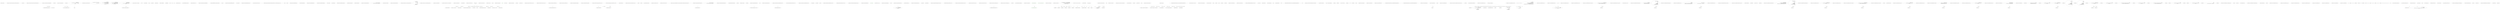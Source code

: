 digraph  {
n36 [label="HangFire.SqlServer.SqlServerFetcher", span=""];
n0 [cluster="HangFire.SqlServer.SqlServerFetcher.SqlServerFetcher(SqlConnection, System.Collections.Generic.IEnumerable<string>)", label="Entry HangFire.SqlServer.SqlServerFetcher.SqlServerFetcher(SqlConnection, System.Collections.Generic.IEnumerable<string>)", span="21-21"];
n1 [cluster="HangFire.SqlServer.SqlServerFetcher.SqlServerFetcher(SqlConnection, System.Collections.Generic.IEnumerable<string>)", label="_connection = connection", span="23-23"];
n3 [cluster="HangFire.SqlServer.SqlServerFetcher.SqlServerFetcher(SqlConnection, System.Collections.Generic.IEnumerable<string>)", label="Exit HangFire.SqlServer.SqlServerFetcher.SqlServerFetcher(SqlConnection, System.Collections.Generic.IEnumerable<string>)", span="21-21"];
n4 [cluster="HangFire.SqlServer.SqlServerFetcher.DequeueJob(System.Threading.CancellationToken)", label="Entry HangFire.SqlServer.SqlServerFetcher.DequeueJob(System.Threading.CancellationToken)", span="27-27"];
n18 [cluster="HangFire.SqlServer.SqlServerFetcher.DequeueJob(System.Threading.CancellationToken)", label="cancellationToken.WaitHandle.WaitOne(TimeSpan.FromSeconds(5))", span="75-75"];
n6 [cluster="HangFire.SqlServer.SqlServerFetcher.DequeueJob(System.Threading.CancellationToken)", label="string queueName = null", span="30-30"];
n17 [cluster="HangFire.SqlServer.SqlServerFetcher.DequeueJob(System.Threading.CancellationToken)", label="job == null && currentQueryIndex == fetchQueries.Length - 1", span="73-73"];
n21 [cluster="HangFire.SqlServer.SqlServerFetcher.DequeueJob(System.Threading.CancellationToken)", label="job == null", span="82-82"];
n22 [cluster="HangFire.SqlServer.SqlServerFetcher.DequeueJob(System.Threading.CancellationToken)", label="var invocationData = JobHelper.FromJson<InvocationData>(job.InvocationData)", span="84-84"];
n23 [cluster="HangFire.SqlServer.SqlServerFetcher.DequeueJob(System.Threading.CancellationToken)", label="return new JobPayload(job.Id.ToString(), queueName, invocationData)\r\n            {\r\n                Arguments = job.Arguments\r\n            };", span="86-89"];
n7 [cluster="HangFire.SqlServer.SqlServerFetcher.DequeueJob(System.Threading.CancellationToken)", label="string fetchJobSql = @''\r\nset transaction isolation level read committed\r\nupdate top (1) HangFire.JobQueue set FetchedAt = GETUTCDATE()\r\noutput INSERTED.JobId, INSERTED.Queue\r\nwhere FetchedAt is null\r\nand Queue in @queues''", span="32-37"];
n8 [cluster="HangFire.SqlServer.SqlServerFetcher.DequeueJob(System.Threading.CancellationToken)", label="string fetchTimedOutJobSql = @''\r\nupdate top (1) HangFire.JobQueue set FetchedAt = GETUTCDATE()\r\noutput INSERTED.JobId, INSERTED.Queue\r\nwhere FetchedAt < DATEADD(second, @timeout, GETUTCDATE())\r\nand Queue in @queues''", span="39-43"];
n9 [cluster="HangFire.SqlServer.SqlServerFetcher.DequeueJob(System.Threading.CancellationToken)", label="var fetchQueries = new[] { fetchJobSql, fetchTimedOutJobSql }", span="45-45"];
n10 [cluster="HangFire.SqlServer.SqlServerFetcher.DequeueJob(System.Threading.CancellationToken)", label="var currentQueryIndex = 0", span="46-46"];
n11 [cluster="HangFire.SqlServer.SqlServerFetcher.DequeueJob(System.Threading.CancellationToken)", label="var idAndQueue = _connection.Query(\r\n                    fetchQueries[currentQueryIndex],\r\n                    new { queues = _queues, timeout = JobTimeOut.Negate().TotalSeconds })\r\n                    .SingleOrDefault()", span="50-53"];
n20 [cluster="HangFire.SqlServer.SqlServerFetcher.DequeueJob(System.Threading.CancellationToken)", label="currentQueryIndex = (currentQueryIndex + 1) % fetchQueries.Length", span="81-81"];
n12 [cluster="HangFire.SqlServer.SqlServerFetcher.DequeueJob(System.Threading.CancellationToken)", label="idAndQueue != null", span="55-55"];
n25 [cluster="System.TimeSpan.Negate()", label="Entry System.TimeSpan.Negate()", span="0-0"];
n26 [cluster="Unk.Query", label="Entry Unk.Query", span=""];
n27 [cluster="Unk.SingleOrDefault", label="Entry Unk.SingleOrDefault", span=""];
n14 [cluster="HangFire.SqlServer.SqlServerFetcher.DequeueJob(System.Threading.CancellationToken)", label="parameters.Add(''@id'', idAndQueue.JobId, dbType: DbType.Int32)", span="63-63"];
n16 [cluster="HangFire.SqlServer.SqlServerFetcher.DequeueJob(System.Threading.CancellationToken)", label="queueName = idAndQueue.Queue", span="70-70"];
n13 [cluster="HangFire.SqlServer.SqlServerFetcher.DequeueJob(System.Threading.CancellationToken)", label="var parameters = new DynamicParameters()", span="62-62"];
n28 [cluster="DynamicParameters.cstr", label="Entry DynamicParameters.cstr", span=""];
n15 [cluster="HangFire.SqlServer.SqlServerFetcher.DequeueJob(System.Threading.CancellationToken)", label="job = _connection.Query<Job>(\r\n                        @''select Id, InvocationData, Arguments from HangFire.Job where Id = @id'',\r\n                        parameters)\r\n                        .SingleOrDefault()", span="65-68"];
n29 [cluster="Unk.Add", label="Entry Unk.Add", span=""];
n30 [cluster="Unk.>", label="Entry Unk.>", span=""];
n19 [cluster="HangFire.SqlServer.SqlServerFetcher.DequeueJob(System.Threading.CancellationToken)", label="return null;", span="77-77"];
n31 [cluster="System.TimeSpan.FromSeconds(double)", label="Entry System.TimeSpan.FromSeconds(double)", span="0-0"];
n32 [cluster="System.Threading.WaitHandle.WaitOne(System.TimeSpan)", label="Entry System.Threading.WaitHandle.WaitOne(System.TimeSpan)", span="0-0"];
n33 [cluster="HangFire.Common.JobHelper.FromJson<T>(string)", label="Entry HangFire.Common.JobHelper.FromJson<T>(string)", span="28-28"];
n24 [cluster="HangFire.SqlServer.SqlServerFetcher.DequeueJob(System.Threading.CancellationToken)", label="Exit HangFire.SqlServer.SqlServerFetcher.DequeueJob(System.Threading.CancellationToken)", span="27-27"];
n34 [cluster="HangFire.Server.JobPayload.JobPayload(string, string, HangFire.Storage.InvocationData)", label="Entry HangFire.Server.JobPayload.JobPayload(string, string, HangFire.Storage.InvocationData)", span="23-23"];
n35 [cluster="int.ToString()", label="Entry int.ToString()", span="0-0"];
m0_6 [cluster="HangFire.Core.Tests.States.SucceededStateFacts.GetStateData_ReturnsCorrectData()", file="FetcherFacts.cs", label="Entry HangFire.Core.Tests.States.SucceededStateFacts.GetStateData_ReturnsCorrectData()", span="16-16"];
m0_7 [cluster="HangFire.Core.Tests.States.SucceededStateFacts.GetStateData_ReturnsCorrectData()", file="FetcherFacts.cs", label="var state = new SucceededState()", span="18-18"];
m0_9 [cluster="HangFire.Core.Tests.States.SucceededStateFacts.GetStateData_ReturnsCorrectData()", file="FetcherFacts.cs", label="Exit HangFire.Core.Tests.States.SucceededStateFacts.GetStateData_ReturnsCorrectData()", span="16-16"];
m0_10 [cluster="System.Collections.Generic.Dictionary<TKey, TValue>.Dictionary()", file="FetcherFacts.cs", label="Entry System.Collections.Generic.Dictionary<TKey, TValue>.Dictionary()", span="0-0"];
m0_12 [cluster="HangFire.Core.Tests.DictionaryAssert.ContainsFollowingItems(System.Collections.Generic.IDictionary<string, string>, System.Collections.Generic.IDictionary<string, string>)", file="FetcherFacts.cs", label="Entry HangFire.Core.Tests.DictionaryAssert.ContainsFollowingItems(System.Collections.Generic.IDictionary<string, string>, System.Collections.Generic.IDictionary<string, string>)", span="9-9"];
m0_17 [cluster="Unk.True", file="FetcherFacts.cs", label="Entry Unk.True", span=""];
m0_5 [cluster="Unk.Equal", file="FetcherFacts.cs", label="Entry Unk.Equal", span=""];
m0_0 [cluster="HangFire.Core.Tests.States.SucceededStateFacts.StateName_IsCorrect()", file="FetcherFacts.cs", label="Entry HangFire.Core.Tests.States.SucceededStateFacts.StateName_IsCorrect()", span="9-9"];
m0_2 [cluster="HangFire.Core.Tests.States.SucceededStateFacts.StateName_IsCorrect()", file="FetcherFacts.cs", label="Assert.Equal(SucceededState.StateName, state.Name)", span="12-12"];
m0_3 [cluster="HangFire.Core.Tests.States.SucceededStateFacts.StateName_IsCorrect()", file="FetcherFacts.cs", label="Exit HangFire.Core.Tests.States.SucceededStateFacts.StateName_IsCorrect()", span="9-9"];
m0_13 [cluster="HangFire.Core.Tests.States.SucceededStateFacts.ShouldExpireJobOnApply()", file="FetcherFacts.cs", label="Entry HangFire.Core.Tests.States.SucceededStateFacts.ShouldExpireJobOnApply()", span="29-29"];
m0_14 [cluster="HangFire.Core.Tests.States.SucceededStateFacts.ShouldExpireJobOnApply()", file="FetcherFacts.cs", label="var state = new SucceededState()", span="31-31"];
m0_15 [cluster="HangFire.Core.Tests.States.SucceededStateFacts.ShouldExpireJobOnApply()", file="FetcherFacts.cs", label="Assert.True(state.ExpireJobOnApply)", span="32-32"];
m0_16 [cluster="HangFire.Core.Tests.States.SucceededStateFacts.ShouldExpireJobOnApply()", file="FetcherFacts.cs", label="Exit HangFire.Core.Tests.States.SucceededStateFacts.ShouldExpireJobOnApply()", span="29-29"];
m0_4 [cluster="HangFire.States.SucceededState.SucceededState()", file="FetcherFacts.cs", label="Entry HangFire.States.SucceededState.SucceededState()", span="28-28"];
m0_11 [cluster="HangFire.States.SucceededState.Serialize()", file="FetcherFacts.cs", label="Entry HangFire.States.SucceededState.Serialize()", span="45-45"];
m2_47 [cluster="HangFire.Tests.ServerSteps.ThenTheDequeuedJobsListContainsTheJob()", file="SqlServerConnection.cs", label="Entry HangFire.Tests.ServerSteps.ThenTheDequeuedJobsListContainsTheJob()", span="103-103"];
m2_48 [cluster="HangFire.Tests.ServerSteps.ThenTheDequeuedJobsListContainsTheJob()", file="SqlServerConnection.cs", label="var jobIds = Redis.Client.GetAllItemsFromList(\r\n                String.Format(''hangfire:queue:{0}:dequeued'', QueueSteps.DefaultQueue))", span="105-106"];
m2_49 [cluster="HangFire.Tests.ServerSteps.ThenTheDequeuedJobsListContainsTheJob()", file="SqlServerConnection.cs", label="CollectionAssert.Contains(jobIds, JobSteps.DefaultJobId)", span="108-108"];
m2_50 [cluster="HangFire.Tests.ServerSteps.ThenTheDequeuedJobsListContainsTheJob()", file="SqlServerConnection.cs", label="Exit HangFire.Tests.ServerSteps.ThenTheDequeuedJobsListContainsTheJob()", span="103-103"];
m2_35 [cluster="HangFire.Tests.ServerSteps.CreateServer(string, int, System.Collections.Generic.IEnumerable<string>)", file="SqlServerConnection.cs", label="Entry HangFire.Tests.ServerSteps.CreateServer(string, int, System.Collections.Generic.IEnumerable<string>)", span="82-82"];
m2_39 [cluster="HangFire.Tests.ServerSteps.CreateServer(string, int, System.Collections.Generic.IEnumerable<string>)", file="SqlServerConnection.cs", label="_server = new JobServer(\r\n                RedisFactory.BasicManager,\r\n                name,\r\n                workers,\r\n                queues,\r\n                null,\r\n                TimeSpan.FromSeconds(1),\r\n                TimeSpan.FromSeconds(1))", span="84-91"];
m2_40 [cluster="HangFire.Tests.ServerSteps.CreateServer(string, int, System.Collections.Generic.IEnumerable<string>)", file="SqlServerConnection.cs", label="Exit HangFire.Tests.ServerSteps.CreateServer(string, int, System.Collections.Generic.IEnumerable<string>)", span="82-82"];
m2_20 [cluster="HangFire.Tests.ServerSteps.GivenTheJobWasDequeued()", file="SqlServerConnection.cs", label="Entry HangFire.Tests.ServerSteps.GivenTheJobWasDequeued()", span="50-50"];
m2_21 [cluster="HangFire.Tests.ServerSteps.GivenTheJobWasDequeued()", file="SqlServerConnection.cs", label="Given(String.Format(''the job was dequeued from the '{0}' queue'', QueueSteps.DefaultQueue))", span="52-52"];
m2_22 [cluster="HangFire.Tests.ServerSteps.GivenTheJobWasDequeued()", file="SqlServerConnection.cs", label="Exit HangFire.Tests.ServerSteps.GivenTheJobWasDequeued()", span="50-50"];
m2_77 [cluster="Unk.GetAllEntriesFromHash", file="SqlServerConnection.cs", label="Entry Unk.GetAllEntriesFromHash", span=""];
m2_29 [cluster="HangFire.Tests.ServerSteps.WhenTheServerStarts(string)", file="SqlServerConnection.cs", label="Entry HangFire.Tests.ServerSteps.WhenTheServerStarts(string)", span="65-65"];
m2_30 [cluster="HangFire.Tests.ServerSteps.WhenTheServerStarts(string)", file="SqlServerConnection.cs", label="WhenTheServerStartsWithWorkers(name, 1)", span="67-67"];
m2_31 [cluster="HangFire.Tests.ServerSteps.WhenTheServerStarts(string)", file="SqlServerConnection.cs", label="Exit HangFire.Tests.ServerSteps.WhenTheServerStarts(string)", span="65-65"];
m2_5 [cluster="HangFire.Server.JobServer.Dispose()", file="SqlServerConnection.cs", label="Entry HangFire.Server.JobServer.Dispose()", span="70-70"];
m2_67 [cluster="Unk.IsTrue", file="SqlServerConnection.cs", label="Entry Unk.IsTrue", span=""];
m2_6 [cluster="HangFire.Tests.ServerSteps.GivenADequeuedJob()", file="SqlServerConnection.cs", label="Entry HangFire.Tests.ServerSteps.GivenADequeuedJob()", span="29-29"];
m2_7 [cluster="HangFire.Tests.ServerSteps.GivenADequeuedJob()", color=green, community=0, file="SqlServerConnection.cs", label="Given(''a job'')", prediction=0, span="31-31"];
m2_8 [cluster="HangFire.Tests.ServerSteps.GivenADequeuedJob()", file="SqlServerConnection.cs", label="Given(''the job was dequeued'')", span="32-32"];
m2_9 [cluster="HangFire.Tests.ServerSteps.GivenADequeuedJob()", file="SqlServerConnection.cs", label="Exit HangFire.Tests.ServerSteps.GivenADequeuedJob()", span="29-29"];
m2_27 [cluster="Unk.AddItemToSet", file="SqlServerConnection.cs", label="Entry Unk.AddItemToSet", span=""];
m2_15 [cluster="string.Format(string, object)", file="SqlServerConnection.cs", label="Entry string.Format(string, object)", span="0-0"];
m2_36 [cluster="HangFire.Tests.ServerSteps.WhenTheServerStartsWithTheQueues(string, string, string)", file="SqlServerConnection.cs", label="Entry HangFire.Tests.ServerSteps.WhenTheServerStartsWithTheQueues(string, string, string)", span="77-77"];
m2_37 [cluster="HangFire.Tests.ServerSteps.WhenTheServerStartsWithTheQueues(string, string, string)", file="SqlServerConnection.cs", label="CreateServer(name, 1, new [] { queue1, queue2 })", span="79-79"];
m2_38 [cluster="HangFire.Tests.ServerSteps.WhenTheServerStartsWithTheQueues(string, string, string)", file="SqlServerConnection.cs", label="Exit HangFire.Tests.ServerSteps.WhenTheServerStartsWithTheQueues(string, string, string)", span="77-77"];
m2_61 [cluster="HangFire.Tests.ServerSteps.ThenTheServersSetShouldContainTheServer(string)", file="SqlServerConnection.cs", label="Entry HangFire.Tests.ServerSteps.ThenTheServersSetShouldContainTheServer(string)", span="129-129"];
m2_62 [cluster="HangFire.Tests.ServerSteps.ThenTheServersSetShouldContainTheServer(string)", file="SqlServerConnection.cs", label="Thread.Sleep(_serverStartupTimeout)", span="131-131"];
m2_63 [cluster="HangFire.Tests.ServerSteps.ThenTheServersSetShouldContainTheServer(string)", file="SqlServerConnection.cs", label="Assert.IsTrue(Redis.Client.SetContainsItem(''hangfire:servers'', name))", span="132-132"];
m2_64 [cluster="HangFire.Tests.ServerSteps.ThenTheServersSetShouldContainTheServer(string)", file="SqlServerConnection.cs", label="Exit HangFire.Tests.ServerSteps.ThenTheServersSetShouldContainTheServer(string)", span="129-129"];
m2_53 [cluster="HangFire.Tests.ServerSteps.ThenTheDequeuedJobsListDoesNotContainTheJob()", file="SqlServerConnection.cs", label="Entry HangFire.Tests.ServerSteps.ThenTheDequeuedJobsListDoesNotContainTheJob()", span="114-114"];
m2_54 [cluster="HangFire.Tests.ServerSteps.ThenTheDequeuedJobsListDoesNotContainTheJob()", file="SqlServerConnection.cs", label="ThenTheJobShouldBeRemovedFromTheDequeuedList(JobSteps.DefaultJobId)", span="116-116"];
m2_55 [cluster="HangFire.Tests.ServerSteps.ThenTheDequeuedJobsListDoesNotContainTheJob()", file="SqlServerConnection.cs", label="Exit HangFire.Tests.ServerSteps.ThenTheDequeuedJobsListDoesNotContainTheJob()", span="114-114"];
m2_79 [cluster="HangFire.Tests.ServerSteps.ThenTheServerSQueuesListShouldContainQueues(string, string, string)", file="SqlServerConnection.cs", label="Entry HangFire.Tests.ServerSteps.ThenTheServerSQueuesListShouldContainQueues(string, string, string)", span="150-150"];
m2_80 [cluster="HangFire.Tests.ServerSteps.ThenTheServerSQueuesListShouldContainQueues(string, string, string)", file="SqlServerConnection.cs", label="var registeredQueues = Redis.Client.GetAllItemsFromList(String.Format(''hangfire:server:{0}:queues'', name))", span="152-152"];
m2_81 [cluster="HangFire.Tests.ServerSteps.ThenTheServerSQueuesListShouldContainQueues(string, string, string)", file="SqlServerConnection.cs", label="Assert.AreEqual(2, registeredQueues.Count)", span="154-154"];
m2_82 [cluster="HangFire.Tests.ServerSteps.ThenTheServerSQueuesListShouldContainQueues(string, string, string)", file="SqlServerConnection.cs", label="Assert.AreEqual(queue1, registeredQueues[0])", span="155-155"];
m2_83 [cluster="HangFire.Tests.ServerSteps.ThenTheServerSQueuesListShouldContainQueues(string, string, string)", file="SqlServerConnection.cs", label="Assert.AreEqual(queue2, registeredQueues[1])", span="156-156"];
m2_84 [cluster="HangFire.Tests.ServerSteps.ThenTheServerSQueuesListShouldContainQueues(string, string, string)", file="SqlServerConnection.cs", label="Exit HangFire.Tests.ServerSteps.ThenTheServerSQueuesListShouldContainQueues(string, string, string)", span="150-150"];
m2_72 [cluster="Unk.IsFalse", file="SqlServerConnection.cs", label="Entry Unk.IsFalse", span=""];
m2_85 [cluster="Unk.AreEqual", file="SqlServerConnection.cs", label="Entry Unk.AreEqual", span=""];
m2_65 [cluster="System.Threading.Thread.Sleep(System.TimeSpan)", file="SqlServerConnection.cs", label="Entry System.Threading.Thread.Sleep(System.TimeSpan)", span="0-0"];
m2_43 [cluster="HangFire.Tests.ServerSteps.WhenTheServerShutsDown(string)", file="SqlServerConnection.cs", label="Entry HangFire.Tests.ServerSteps.WhenTheServerShutsDown(string)", span="95-95"];
m2_44 [cluster="HangFire.Tests.ServerSteps.WhenTheServerShutsDown(string)", file="SqlServerConnection.cs", label="WhenTheServerStarts(name)", span="97-97"];
m2_45 [cluster="HangFire.Tests.ServerSteps.WhenTheServerShutsDown(string)", file="SqlServerConnection.cs", label="_server.Dispose()", span="98-98"];
m2_46 [cluster="HangFire.Tests.ServerSteps.WhenTheServerShutsDown(string)", file="SqlServerConnection.cs", label="Exit HangFire.Tests.ServerSteps.WhenTheServerShutsDown(string)", span="95-95"];
m2_41 [cluster="HangFire.Server.JobServer.JobServer(IRedisClientsManager, string, int, System.Collections.Generic.IEnumerable<string>, HangFire.JobActivator, System.TimeSpan, System.TimeSpan)", file="SqlServerConnection.cs", label="Entry HangFire.Server.JobServer.JobServer(IRedisClientsManager, string, int, System.Collections.Generic.IEnumerable<string>, HangFire.JobActivator, System.TimeSpan, System.TimeSpan)", span="33-33"];
m2_56 [cluster="HangFire.Tests.ServerSteps.ThenTheJobShouldBeRemovedFromTheDequeuedList(string)", file="SqlServerConnection.cs", label="Entry HangFire.Tests.ServerSteps.ThenTheJobShouldBeRemovedFromTheDequeuedList(string)", span="120-120"];
m2_57 [cluster="HangFire.Tests.ServerSteps.ThenTheJobShouldBeRemovedFromTheDequeuedList(string)", file="SqlServerConnection.cs", label="var jobIds = Redis.Client.GetAllItemsFromList(\r\n                String.Format(''hangfire:queue:{0}:dequeued'', QueueSteps.DefaultQueue))", span="122-123"];
m2_58 [cluster="HangFire.Tests.ServerSteps.ThenTheJobShouldBeRemovedFromTheDequeuedList(string)", file="SqlServerConnection.cs", label="CollectionAssert.DoesNotContain(jobIds, jobId)", span="125-125"];
m2_59 [cluster="HangFire.Tests.ServerSteps.ThenTheJobShouldBeRemovedFromTheDequeuedList(string)", file="SqlServerConnection.cs", label="Exit HangFire.Tests.ServerSteps.ThenTheJobShouldBeRemovedFromTheDequeuedList(string)", span="120-120"];
m2_0 [cluster="HangFire.Web.Pages.ErrorPage.ErrorPage(System.Exception)", file="SqlServerConnection.cs", label="Entry HangFire.Web.Pages.ErrorPage.ErrorPage(System.Exception)", span="6-6"];
m2_1 [cluster="HangFire.Web.Pages.ErrorPage.ErrorPage(System.Exception)", file="SqlServerConnection.cs", label="Exception = exception", span="8-8"];
m2_2 [cluster="HangFire.Web.Pages.ErrorPage.ErrorPage(System.Exception)", file="SqlServerConnection.cs", label="Exit HangFire.Web.Pages.ErrorPage.ErrorPage(System.Exception)", span="6-6"];
m2_3 [cluster="HangFire.Tests.ServerSteps.TearDown()", file="SqlServerConnection.cs", label="HangFire.Web.Pages.ErrorPage", span=""];
m2_4 [cluster="HangFire.Tests.ServerSteps.TearDown()", file="SqlServerConnection.cs", label="Exit HangFire.Tests.ServerSteps.TearDown()", span="19-19"];
m2_28 [cluster="Unk.AddItemToList", file="SqlServerConnection.cs", label="Entry Unk.AddItemToList", span=""];
m2_16 [cluster="HangFire.Tests.ServerSteps.GivenADequeuedJobFromTheQueue(string)", file="SqlServerConnection.cs", label="Entry HangFire.Tests.ServerSteps.GivenADequeuedJobFromTheQueue(string)", span="43-43"];
m2_17 [cluster="HangFire.Tests.ServerSteps.GivenADequeuedJobFromTheQueue(string)", file="SqlServerConnection.cs", label="Given(''a job'')", span="45-45"];
m2_18 [cluster="HangFire.Tests.ServerSteps.GivenADequeuedJobFromTheQueue(string)", file="SqlServerConnection.cs", label="Given(String.Format(''the job was dequeued from the '{0}' queue'', queue))", span="46-46"];
m2_19 [cluster="HangFire.Tests.ServerSteps.GivenADequeuedJobFromTheQueue(string)", file="SqlServerConnection.cs", label="Exit HangFire.Tests.ServerSteps.GivenADequeuedJobFromTheQueue(string)", span="43-43"];
m2_73 [cluster="HangFire.Tests.ServerSteps.ThenTheServersPropertiesShouldContainTheFollowingItems(string, Table)", file="SqlServerConnection.cs", label="Entry HangFire.Tests.ServerSteps.ThenTheServersPropertiesShouldContainTheFollowingItems(string, Table)", span="143-143"];
m2_74 [cluster="HangFire.Tests.ServerSteps.ThenTheServersPropertiesShouldContainTheFollowingItems(string, Table)", file="SqlServerConnection.cs", label="var properties = Redis.Client.GetAllEntriesFromHash(String.Format(''hangfire:server:{0}'', name))", span="145-145"];
m2_75 [cluster="HangFire.Tests.ServerSteps.ThenTheServersPropertiesShouldContainTheFollowingItems(string, Table)", file="SqlServerConnection.cs", label="DictionaryAssert.ContainsFollowingItems(table, properties)", span="146-146"];
m2_76 [cluster="HangFire.Tests.ServerSteps.ThenTheServersPropertiesShouldContainTheFollowingItems(string, Table)", file="SqlServerConnection.cs", label="Exit HangFire.Tests.ServerSteps.ThenTheServersPropertiesShouldContainTheFollowingItems(string, Table)", span="143-143"];
m2_51 [cluster="Unk.GetAllItemsFromList", file="SqlServerConnection.cs", label="Entry Unk.GetAllItemsFromList", span=""];
m2_66 [cluster="Unk.SetContainsItem", file="SqlServerConnection.cs", label="Entry Unk.SetContainsItem", span=""];
m2_52 [cluster="Unk.Contains", file="SqlServerConnection.cs", label="Entry Unk.Contains", span=""];
m2_92 [cluster="HangFire.Tests.ServerSteps.ThenTheStorageShouldNotContainAnEntryForTheServerQueues(string)", file="SqlServerConnection.cs", label="Exit HangFire.Tests.ServerSteps.ThenTheStorageShouldNotContainAnEntryForTheServerQueues(string)", span="166-166"];
m2_91 [cluster="HangFire.Tests.ServerSteps.ThenTheStorageShouldNotContainAnEntryForTheServerQueues(string)", file="SqlServerConnection.cs", label="Assert.IsFalse(Redis.Client.ContainsKey(String.Format(''hangfire:server:{0}:queues'', name)))", span="168-168"];
m2_90 [cluster="HangFire.Tests.ServerSteps.ThenTheStorageShouldNotContainAnEntryForTheServerQueues(string)", file="SqlServerConnection.cs", label="Entry HangFire.Tests.ServerSteps.ThenTheStorageShouldNotContainAnEntryForTheServerQueues(string)", span="166-166"];
m2_11 [cluster="HangFire.Tests.ServerSteps.GivenADequeuedJobOfTheType(string)", file="SqlServerConnection.cs", label="Entry HangFire.Tests.ServerSteps.GivenADequeuedJobOfTheType(string)", span="36-36"];
m2_13 [cluster="HangFire.Tests.ServerSteps.GivenADequeuedJobOfTheType(string)", color=green, community=0, file="SqlServerConnection.cs", label="Given(''the job was dequeued'')", prediction=1, span="39-39"];
m2_12 [cluster="HangFire.Tests.ServerSteps.GivenADequeuedJobOfTheType(string)", file="SqlServerConnection.cs", label="Given(String.Format(''a job of the '{0}' type'', type))", span="38-38"];
m2_14 [cluster="HangFire.Tests.ServerSteps.GivenADequeuedJobOfTheType(string)", file="SqlServerConnection.cs", label="Exit HangFire.Tests.ServerSteps.GivenADequeuedJobOfTheType(string)", span="36-36"];
m2_10 [cluster="Unk.Given", file="SqlServerConnection.cs", label="Entry Unk.Given", span=""];
m2_23 [cluster="HangFire.Tests.ServerSteps.GivenTheJobWasDequeuedFromTheQueue(string)", file="SqlServerConnection.cs", label="Entry HangFire.Tests.ServerSteps.GivenTheJobWasDequeuedFromTheQueue(string)", span="56-56"];
m2_25 [cluster="HangFire.Tests.ServerSteps.GivenTheJobWasDequeuedFromTheQueue(string)", file="SqlServerConnection.cs", label="Redis.Client.AddItemToList(\r\n                String.Format(''hangfire:queue:{0}:dequeued'', queue),\r\n                JobSteps.DefaultJobId)", span="59-61"];
m2_24 [cluster="HangFire.Tests.ServerSteps.GivenTheJobWasDequeuedFromTheQueue(string)", file="SqlServerConnection.cs", label="Redis.Client.AddItemToSet(''hangfire:queues'', queue)", span="58-58"];
m2_26 [cluster="HangFire.Tests.ServerSteps.GivenTheJobWasDequeuedFromTheQueue(string)", file="SqlServerConnection.cs", label="Exit HangFire.Tests.ServerSteps.GivenTheJobWasDequeuedFromTheQueue(string)", span="56-56"];
m2_60 [cluster="Unk.DoesNotContain", file="SqlServerConnection.cs", label="Entry Unk.DoesNotContain", span=""];
m2_78 [cluster="Unk.ContainsFollowingItems", file="SqlServerConnection.cs", label="Entry Unk.ContainsFollowingItems", span=""];
m2_88 [cluster="HangFire.Tests.ServerSteps.ThenTheStorageShouldNotContainAnEntryForTheServerProperties(string)", file="SqlServerConnection.cs", label="Exit HangFire.Tests.ServerSteps.ThenTheStorageShouldNotContainAnEntryForTheServerProperties(string)", span="160-160"];
m2_87 [cluster="HangFire.Tests.ServerSteps.ThenTheStorageShouldNotContainAnEntryForTheServerProperties(string)", file="SqlServerConnection.cs", label="Assert.IsFalse(Redis.Client.ContainsKey(String.Format(''hangfire:server:{0}'', name)))", span="162-162"];
m2_86 [cluster="HangFire.Tests.ServerSteps.ThenTheStorageShouldNotContainAnEntryForTheServerProperties(string)", file="SqlServerConnection.cs", label="Entry HangFire.Tests.ServerSteps.ThenTheStorageShouldNotContainAnEntryForTheServerProperties(string)", span="160-160"];
m2_32 [cluster="HangFire.Tests.ServerSteps.WhenTheServerStartsWithWorkers(string, int)", file="SqlServerConnection.cs", label="Entry HangFire.Tests.ServerSteps.WhenTheServerStartsWithWorkers(string, int)", span="71-71"];
m2_33 [cluster="HangFire.Tests.ServerSteps.WhenTheServerStartsWithWorkers(string, int)", file="SqlServerConnection.cs", label="CreateServer(name, workers, new [] { ''critical'' })", span="73-73"];
m2_34 [cluster="HangFire.Tests.ServerSteps.WhenTheServerStartsWithWorkers(string, int)", file="SqlServerConnection.cs", label="Exit HangFire.Tests.ServerSteps.WhenTheServerStartsWithWorkers(string, int)", span="71-71"];
m2_68 [cluster="HangFire.Tests.ServerSteps.ThenTheServersSetShouldNotContainTheServer(string)", file="SqlServerConnection.cs", label="Entry HangFire.Tests.ServerSteps.ThenTheServersSetShouldNotContainTheServer(string)", span="136-136"];
m2_70 [cluster="HangFire.Tests.ServerSteps.ThenTheServersSetShouldNotContainTheServer(string)", file="SqlServerConnection.cs", label="Assert.IsFalse(Redis.Client.SetContainsItem(''hangfire:servers'', name))", span="139-139"];
m2_69 [cluster="HangFire.Tests.ServerSteps.ThenTheServersSetShouldNotContainTheServer(string)", file="SqlServerConnection.cs", label="Thread.Sleep(_serverStartupTimeout)", span="138-138"];
m2_71 [cluster="HangFire.Tests.ServerSteps.ThenTheServersSetShouldNotContainTheServer(string)", file="SqlServerConnection.cs", label="Exit HangFire.Tests.ServerSteps.ThenTheServersSetShouldNotContainTheServer(string)", span="136-136"];
m2_89 [cluster="Unk.ContainsKey", file="SqlServerConnection.cs", label="Entry Unk.ContainsKey", span=""];
m2_93 [file="SqlServerConnection.cs", label="HangFire.Tests.ServerSteps", span=""];
m4_13 [cluster="System.ArgumentNullException.ArgumentNullException(string)", file="SqlServerStorage.cs", label="Entry System.ArgumentNullException.ArgumentNullException(string)", span="0-0"];
m4_20 [cluster="HangFire.SqlServer.SqlServerStorage.GetConnection()", file="SqlServerStorage.cs", label="Entry HangFire.SqlServer.SqlServerStorage.GetConnection()", span="59-59"];
m4_21 [cluster="HangFire.SqlServer.SqlServerStorage.GetConnection()", color=green, community=0, file="SqlServerStorage.cs", label="var connection = CreateAndOpenConnection()", prediction=2, span="61-61"];
m4_22 [cluster="HangFire.SqlServer.SqlServerStorage.GetConnection()", color=green, community=0, file="SqlServerStorage.cs", label="var queue = new SqlServerJobQueue(_options, connection)", prediction=3, span="62-62"];
m4_23 [cluster="HangFire.SqlServer.SqlServerStorage.GetConnection()", color=green, community=0, file="SqlServerStorage.cs", label="return new SqlServerConnection(queue, connection);", prediction=2, span="64-64"];
m4_24 [cluster="HangFire.SqlServer.SqlServerStorage.GetConnection()", file="SqlServerStorage.cs", label="Exit HangFire.SqlServer.SqlServerStorage.GetConnection()", span="59-59"];
m4_38 [cluster="HangFire.SqlServer.SqlServerStorage.ToString()", file="SqlServerStorage.cs", label="Entry HangFire.SqlServer.SqlServerStorage.ToString()", span="79-79"];
m4_40 [cluster="HangFire.SqlServer.SqlServerStorage.ToString()", file="SqlServerStorage.cs", label="var parts = _connectionString.Split(new[] { ';' }, StringSplitOptions.RemoveEmptyEntries)\r\n                    .Select(x => x.Split(new[] { '=' }, StringSplitOptions.RemoveEmptyEntries))\r\n                    .Select(x => new { Key = x[0].Trim(), Value = x[1].Trim() })\r\n                    .ToDictionary(x => x.Key, x => x.Value)", span="85-88"];
m4_39 [cluster="HangFire.SqlServer.SqlServerStorage.ToString()", file="SqlServerStorage.cs", label="string canNotParseMessage = ''<Connection string can not be parsed>''", span="81-81"];
m4_41 [cluster="HangFire.SqlServer.SqlServerStorage.ToString()", file="SqlServerStorage.cs", label="var builder = new StringBuilder()", span="90-90"];
m4_43 [cluster="HangFire.SqlServer.SqlServerStorage.ToString()", file="SqlServerStorage.cs", label="parts.ContainsKey(alias)", span="94-94"];
m4_44 [cluster="HangFire.SqlServer.SqlServerStorage.ToString()", file="SqlServerStorage.cs", label="builder.AppendFormat(''{1}'', alias, parts[alias])", span="96-96"];
m4_48 [cluster="HangFire.SqlServer.SqlServerStorage.ToString()", file="SqlServerStorage.cs", label="parts.ContainsKey(alias)", span="105-105"];
m4_49 [cluster="HangFire.SqlServer.SqlServerStorage.ToString()", file="SqlServerStorage.cs", label="builder.AppendFormat(''{1}'', alias, parts[alias])", span="107-107"];
m4_50 [cluster="HangFire.SqlServer.SqlServerStorage.ToString()", file="SqlServerStorage.cs", label="return builder.Length != 0 \r\n                    ? String.Format(''SQL Server: {0}'', builder) \r\n                    : canNotParseMessage;", span="112-114"];
m4_52 [cluster="HangFire.SqlServer.SqlServerStorage.ToString()", file="SqlServerStorage.cs", label="return canNotParseMessage;", span="118-118"];
m4_42 [cluster="HangFire.SqlServer.SqlServerStorage.ToString()", file="SqlServerStorage.cs", label="new[] { ''Data Source'', ''Server'', ''Address'', ''Addr'', ''Network Address'' }", span="92-92"];
m4_45 [cluster="HangFire.SqlServer.SqlServerStorage.ToString()", file="SqlServerStorage.cs", label="builder.Length != 0", span="101-101"];
m4_46 [cluster="HangFire.SqlServer.SqlServerStorage.ToString()", file="SqlServerStorage.cs", label="builder.Append(''@'')", span="101-101"];
m4_47 [cluster="HangFire.SqlServer.SqlServerStorage.ToString()", file="SqlServerStorage.cs", label="new[] { ''Database'', ''Initial Catalog'' }", span="103-103"];
m4_51 [cluster="HangFire.SqlServer.SqlServerStorage.ToString()", file="SqlServerStorage.cs", label=Exception, span="116-116"];
m4_53 [cluster="HangFire.SqlServer.SqlServerStorage.ToString()", file="SqlServerStorage.cs", label="Exit HangFire.SqlServer.SqlServerStorage.ToString()", span="79-79"];
m4_19 [cluster="HangFire.SqlServer.SqlServerMonitoringApi.SqlServerMonitoringApi(SqlConnection)", file="SqlServerStorage.cs", label="Entry HangFire.SqlServer.SqlServerMonitoringApi.SqlServerMonitoringApi(SqlConnection)", span="35-35"];
m4_60 [cluster="System.Text.StringBuilder.Append(string)", file="SqlServerStorage.cs", label="Entry System.Text.StringBuilder.Append(string)", span="0-0"];
m4_56 [cluster="Unk.ToDictionary", file="SqlServerStorage.cs", label="Entry Unk.ToDictionary", span=""];
m4_61 [cluster="string.Format(string, object)", file="SqlServerStorage.cs", label="Entry string.Format(string, object)", span="0-0"];
m4_36 [cluster="Unk.Info", file="SqlServerStorage.cs", label="Entry Unk.Info", span=""];
m4_31 [cluster="HangFire.SqlServer.SqlServerStorage.WriteOptionsToLog(ILog)", file="SqlServerStorage.cs", label="Entry HangFire.SqlServer.SqlServerStorage.WriteOptionsToLog(ILog)", span="72-72"];
m4_33 [cluster="HangFire.SqlServer.SqlServerStorage.WriteOptionsToLog(ILog)", file="SqlServerStorage.cs", label="logger.InfoFormat(''    Queue poll interval: {0}.'', _options.QueuePollInterval)", span="75-75"];
m4_34 [cluster="HangFire.SqlServer.SqlServerStorage.WriteOptionsToLog(ILog)", file="SqlServerStorage.cs", label="logger.InfoFormat(''    Invisibility timeout: {0}.'', _options.InvisibilityTimeout)", span="76-76"];
m4_32 [cluster="HangFire.SqlServer.SqlServerStorage.WriteOptionsToLog(ILog)", file="SqlServerStorage.cs", label="logger.Info(''Using the following options for SQL Server job storage:'')", span="74-74"];
m4_35 [cluster="HangFire.SqlServer.SqlServerStorage.WriteOptionsToLog(ILog)", file="SqlServerStorage.cs", label="Exit HangFire.SqlServer.SqlServerStorage.WriteOptionsToLog(ILog)", span="72-72"];
m4_57 [cluster="System.Text.StringBuilder.StringBuilder()", file="SqlServerStorage.cs", label="Entry System.Text.StringBuilder.StringBuilder()", span="0-0"];
m4_80 [cluster="Unk.Open", file="SqlServerStorage.cs", label="Entry Unk.Open", span=""];
m4_37 [cluster="Unk.InfoFormat", file="SqlServerStorage.cs", label="Entry Unk.InfoFormat", span=""];
m4_68 [cluster="Unk.Trim", file="SqlServerStorage.cs", label="Entry Unk.Trim", span=""];
m4_79 [cluster="SqlConnection.cstr", file="SqlServerStorage.cs", label="Entry SqlConnection.cstr", span=""];
m4_59 [cluster="Unk.AppendFormat", file="SqlServerStorage.cs", label="Entry Unk.AppendFormat", span=""];
m4_16 [cluster="HangFire.SqlServer.SqlServerStorage.GetMonitoringApi()", file="SqlServerStorage.cs", label="Entry HangFire.SqlServer.SqlServerStorage.GetMonitoringApi()", span="54-54"];
m4_17 [cluster="HangFire.SqlServer.SqlServerStorage.GetMonitoringApi()", file="SqlServerStorage.cs", label="return new SqlServerMonitoringApi(CreateAndOpenConnection());", span="56-56"];
m4_18 [cluster="HangFire.SqlServer.SqlServerStorage.GetMonitoringApi()", file="SqlServerStorage.cs", label="Exit HangFire.SqlServer.SqlServerStorage.GetMonitoringApi()", span="54-54"];
m4_30 [cluster="HangFire.SqlServer.ExpirationManager.ExpirationManager(HangFire.SqlServer.SqlServerStorage)", file="SqlServerStorage.cs", label="Entry HangFire.SqlServer.ExpirationManager.ExpirationManager(HangFire.SqlServer.SqlServerStorage)", span="38-38"];
m4_25 [cluster="SqlServerJobQueue.cstr", file="SqlServerStorage.cs", label="Entry SqlServerJobQueue.cstr", span=""];
m4_2 [cluster="Hangfire.Dashboard.DashboardMetric.DashboardMetric(string, string, System.Func<Hangfire.Dashboard.RazorPage, Hangfire.Dashboard.Metric>)", file="SqlServerStorage.cs", label="Entry Hangfire.Dashboard.DashboardMetric.DashboardMetric(string, string, System.Func<Hangfire.Dashboard.RazorPage, Hangfire.Dashboard.Metric>)", span="27-27"];
m4_7 [cluster="HangFire.SqlServer.SqlServerStorage.SqlServerStorage(string, HangFire.SqlServer.SqlServerStorageOptions)", file="SqlServerStorage.cs", label="Hangfire.Dashboard.DashboardMetric", span=""];
m4_8 [cluster="HangFire.SqlServer.SqlServerStorage.SqlServerStorage(string, HangFire.SqlServer.SqlServerStorageOptions)", file="SqlServerStorage.cs", label="_connectionString = connectionString", span="43-43"];
m4_10 [cluster="HangFire.SqlServer.SqlServerStorage.SqlServerStorage(string, HangFire.SqlServer.SqlServerStorageOptions)", file="SqlServerStorage.cs", label="var connection = CreateAndOpenConnection()", span="47-47"];
m4_5 [cluster="Hangfire.Dashboard.DashboardMetric.DashboardMetric(string, string, System.Func<Hangfire.Dashboard.RazorPage, Hangfire.Dashboard.Metric>)", file="SqlServerStorage.cs", label="Func = func", span="31-31"];
m4_9 [cluster="HangFire.SqlServer.SqlServerStorage.SqlServerStorage(string, HangFire.SqlServer.SqlServerStorageOptions)", file="SqlServerStorage.cs", label="options.PrepareSchemaIfNecessary", span="45-45"];
m4_11 [cluster="HangFire.SqlServer.SqlServerStorage.SqlServerStorage(string, HangFire.SqlServer.SqlServerStorageOptions)", file="SqlServerStorage.cs", label="SqlServerObjectsInstaller.Install(connection)", span="49-49"];
m4_3 [cluster="Hangfire.Dashboard.DashboardMetric.DashboardMetric(string, string, System.Func<Hangfire.Dashboard.RazorPage, Hangfire.Dashboard.Metric>)", file="SqlServerStorage.cs", label="Name = name", span="29-29"];
m4_6 [cluster="Hangfire.Dashboard.DashboardMetric.DashboardMetric(string, string, System.Func<Hangfire.Dashboard.RazorPage, Hangfire.Dashboard.Metric>)", file="SqlServerStorage.cs", label="Exit Hangfire.Dashboard.DashboardMetric.DashboardMetric(string, string, System.Func<Hangfire.Dashboard.RazorPage, Hangfire.Dashboard.Metric>)", span="27-27"];
m4_4 [cluster="Hangfire.Dashboard.DashboardMetric.DashboardMetric(string, string, System.Func<Hangfire.Dashboard.RazorPage, Hangfire.Dashboard.Metric>)", file="SqlServerStorage.cs", label="Title = title", span="30-30"];
m4_12 [cluster="HangFire.SqlServer.SqlServerStorage.SqlServerStorage(string, HangFire.SqlServer.SqlServerStorageOptions)", file="SqlServerStorage.cs", label="Exit HangFire.SqlServer.SqlServerStorage.SqlServerStorage(string, HangFire.SqlServer.SqlServerStorageOptions)", span="37-37"];
m4_54 [cluster="string.Split(char[], System.StringSplitOptions)", file="SqlServerStorage.cs", label="Entry string.Split(char[], System.StringSplitOptions)", span="0-0"];
m4_72 [cluster="lambda expression", file="SqlServerStorage.cs", label="Entry lambda expression", span="88-88"];
m4_62 [cluster="lambda expression", file="SqlServerStorage.cs", label="Entry lambda expression", span="86-86"];
m4_65 [cluster="lambda expression", file="SqlServerStorage.cs", label="Entry lambda expression", span="87-87"];
m4_69 [cluster="lambda expression", file="SqlServerStorage.cs", label="Entry lambda expression", span="88-88"];
m4_63 [cluster="lambda expression", file="SqlServerStorage.cs", label="x.Split(new[] { '=' }, StringSplitOptions.RemoveEmptyEntries)", span="86-86"];
m4_64 [cluster="lambda expression", file="SqlServerStorage.cs", label="Exit lambda expression", span="86-86"];
m4_67 [cluster="lambda expression", file="SqlServerStorage.cs", label="Exit lambda expression", span="87-87"];
m4_66 [cluster="lambda expression", file="SqlServerStorage.cs", label="new { Key = x[0].Trim(), Value = x[1].Trim() }", span="87-87"];
m4_71 [cluster="lambda expression", file="SqlServerStorage.cs", label="Exit lambda expression", span="88-88"];
m4_70 [cluster="lambda expression", file="SqlServerStorage.cs", label="x.Key", span="88-88"];
m4_73 [cluster="lambda expression", file="SqlServerStorage.cs", label="x.Value", span="88-88"];
m4_74 [cluster="lambda expression", file="SqlServerStorage.cs", label="Exit lambda expression", span="88-88"];
m4_55 [cluster="Unk.Select", file="SqlServerStorage.cs", label="Entry Unk.Select", span=""];
m4_27 [cluster="HangFire.SqlServer.SqlServerStorage.GetComponents()", file="SqlServerStorage.cs", label="Entry HangFire.SqlServer.SqlServerStorage.GetComponents()", span="67-67"];
m4_28 [cluster="HangFire.SqlServer.SqlServerStorage.GetComponents()", file="SqlServerStorage.cs", label="yield return new ExpirationManager(this);", span="69-69"];
m4_29 [cluster="HangFire.SqlServer.SqlServerStorage.GetComponents()", file="SqlServerStorage.cs", label="Exit HangFire.SqlServer.SqlServerStorage.GetComponents()", span="67-67"];
m4_15 [cluster="HangFire.SqlServer.SqlServerObjectsInstaller.Install(SqlConnection)", file="SqlServerStorage.cs", label="Entry HangFire.SqlServer.SqlServerObjectsInstaller.Install(SqlConnection)", span="34-34"];
m4_0 [cluster="Hangfire.Dashboard.DashboardMetric.DashboardMetric(string, System.Func<Hangfire.Dashboard.RazorPage, Hangfire.Dashboard.Metric>)", file="SqlServerStorage.cs", label="Entry Hangfire.Dashboard.DashboardMetric.DashboardMetric(string, System.Func<Hangfire.Dashboard.RazorPage, Hangfire.Dashboard.Metric>)", span="22-22"];
m4_1 [cluster="Hangfire.Dashboard.DashboardMetric.DashboardMetric(string, System.Func<Hangfire.Dashboard.RazorPage, Hangfire.Dashboard.Metric>)", file="SqlServerStorage.cs", label="Exit Hangfire.Dashboard.DashboardMetric.DashboardMetric(string, System.Func<Hangfire.Dashboard.RazorPage, Hangfire.Dashboard.Metric>)", span="22-22"];
m4_14 [cluster="HangFire.SqlServer.SqlServerStorage.CreateAndOpenConnection()", file="SqlServerStorage.cs", label="Entry HangFire.SqlServer.SqlServerStorage.CreateAndOpenConnection()", span="122-122"];
m4_75 [cluster="HangFire.SqlServer.SqlServerStorage.CreateAndOpenConnection()", file="SqlServerStorage.cs", label="var connection = new SqlConnection(_connectionString)", span="124-124"];
m4_76 [cluster="HangFire.SqlServer.SqlServerStorage.CreateAndOpenConnection()", file="SqlServerStorage.cs", label="connection.Open()", span="125-125"];
m4_77 [cluster="HangFire.SqlServer.SqlServerStorage.CreateAndOpenConnection()", file="SqlServerStorage.cs", label="return connection;", span="127-127"];
m4_78 [cluster="HangFire.SqlServer.SqlServerStorage.CreateAndOpenConnection()", file="SqlServerStorage.cs", label="Exit HangFire.SqlServer.SqlServerStorage.CreateAndOpenConnection()", span="122-122"];
m4_26 [cluster="HangFire.SqlServer.SqlServerConnection.SqlServerConnection(HangFire.SqlServer.IPersistentJobQueue, SqlConnection)", file="SqlServerStorage.cs", label="Entry HangFire.SqlServer.SqlServerConnection.SqlServerConnection(HangFire.SqlServer.IPersistentJobQueue, SqlConnection)", span="34-34"];
m4_58 [cluster="Unk.ContainsKey", file="SqlServerStorage.cs", label="Entry Unk.ContainsKey", span=""];
m4_81 [file="SqlServerStorage.cs", label="HangFire.SqlServer.SqlServerStorage", span=""];
m5_5 [cluster="System.ArgumentNullException.ArgumentNullException(string)", file="SqlServerWriteOnlyTransaction.cs", label="Entry System.ArgumentNullException.ArgumentNullException(string)", span="0-0"];
m5_82 [cluster="HangFire.SqlServer.SqlServerWriteOnlyTransaction.AddToSet(string, string)", file="SqlServerWriteOnlyTransaction.cs", label="Entry HangFire.SqlServer.SqlServerWriteOnlyTransaction.AddToSet(string, string)", span="153-153"];
m5_83 [cluster="HangFire.SqlServer.SqlServerWriteOnlyTransaction.AddToSet(string, string)", file="SqlServerWriteOnlyTransaction.cs", label="AddToSet(key, value, 0.0)", span="155-155"];
m5_84 [cluster="HangFire.SqlServer.SqlServerWriteOnlyTransaction.AddToSet(string, string)", file="SqlServerWriteOnlyTransaction.cs", label="Exit HangFire.SqlServer.SqlServerWriteOnlyTransaction.AddToSet(string, string)", span="153-153"];
m5_98 [cluster="HangFire.SqlServer.SqlServerWriteOnlyTransaction.InsertToList(string, string)", file="SqlServerWriteOnlyTransaction.cs", label="Entry HangFire.SqlServer.SqlServerWriteOnlyTransaction.InsertToList(string, string)", span="179-179"];
m5_99 [cluster="HangFire.SqlServer.SqlServerWriteOnlyTransaction.InsertToList(string, string)", file="SqlServerWriteOnlyTransaction.cs", label="QueueCommand(x => x.Execute(\r\n                @''insert into HangFire.List ([Key], Value) values (@key, @value)'',\r\n                new { key, value }))", span="181-183"];
m5_100 [cluster="HangFire.SqlServer.SqlServerWriteOnlyTransaction.InsertToList(string, string)", file="SqlServerWriteOnlyTransaction.cs", label="Exit HangFire.SqlServer.SqlServerWriteOnlyTransaction.InsertToList(string, string)", span="179-179"];
m5_85 [cluster="HangFire.SqlServer.SqlServerWriteOnlyTransaction.AddToSet(string, string, double)", file="SqlServerWriteOnlyTransaction.cs", label="Entry HangFire.SqlServer.SqlServerWriteOnlyTransaction.AddToSet(string, string, double)", span="158-158"];
m5_86 [cluster="HangFire.SqlServer.SqlServerWriteOnlyTransaction.AddToSet(string, string, double)", file="SqlServerWriteOnlyTransaction.cs", label="string addSql = @''\r\nmerge HangFire.[Set] as Target\r\nusing (VALUES (@key, @value, @score)) as Source ([Key], Value, Score)\r\non Target.[Key] = Source.[Key] and Target.Value = Source.Value\r\nwhen matched then update set Score = Source.Score\r\nwhen not matched then insert ([Key], Value, Score) values (Source.[Key], Source.Value, Source.Score);''", span="160-165"];
m5_87 [cluster="HangFire.SqlServer.SqlServerWriteOnlyTransaction.AddToSet(string, string, double)", file="SqlServerWriteOnlyTransaction.cs", label="QueueCommand(x => x.Execute(\r\n                addSql,\r\n                new { key, value, score }))", span="167-169"];
m5_88 [cluster="HangFire.SqlServer.SqlServerWriteOnlyTransaction.AddToSet(string, string, double)", file="SqlServerWriteOnlyTransaction.cs", label="Exit HangFire.SqlServer.SqlServerWriteOnlyTransaction.AddToSet(string, string, double)", span="158-158"];
m5_64 [cluster="HangFire.SqlServer.SqlServerWriteOnlyTransaction.IncrementCounter(string, System.TimeSpan)", file="SqlServerWriteOnlyTransaction.cs", label="Entry HangFire.SqlServer.SqlServerWriteOnlyTransaction.IncrementCounter(string, System.TimeSpan)", span="132-132"];
m5_65 [cluster="HangFire.SqlServer.SqlServerWriteOnlyTransaction.IncrementCounter(string, System.TimeSpan)", file="SqlServerWriteOnlyTransaction.cs", label="QueueCommand(x => x.Execute(\r\n                @''insert into HangFire.Counter ([Key], [Value], [ExpireAt]) values (@key, @value, @expireAt)'',\r\n                new { key, value = +1, expireAt = DateTime.UtcNow.Add(expireIn) }))", span="134-136"];
m5_66 [cluster="HangFire.SqlServer.SqlServerWriteOnlyTransaction.IncrementCounter(string, System.TimeSpan)", file="SqlServerWriteOnlyTransaction.cs", label="Exit HangFire.SqlServer.SqlServerWriteOnlyTransaction.IncrementCounter(string, System.TimeSpan)", span="132-132"];
m5_119 [cluster="System.Collections.Generic.Queue<T>.Enqueue(T)", file="SqlServerWriteOnlyTransaction.cs", label="Entry System.Collections.Generic.Queue<T>.Enqueue(T)", span="0-0"];
m5_44 [cluster="HangFire.SqlServer.SqlServerWriteOnlyTransaction.AddJobState(string, HangFire.States.IState)", file="SqlServerWriteOnlyTransaction.cs", label="Entry HangFire.SqlServer.SqlServerWriteOnlyTransaction.AddJobState(string, HangFire.States.IState)", span="96-96"];
m5_45 [cluster="HangFire.SqlServer.SqlServerWriteOnlyTransaction.AddJobState(string, HangFire.States.IState)", file="SqlServerWriteOnlyTransaction.cs", label="string addStateSql = @''\r\ninsert into HangFire.State (JobId, Name, Reason, CreatedAt, Data)\r\nvalues (@jobId, @name, @reason, @createdAt, @data)''", span="98-100"];
m5_46 [cluster="HangFire.SqlServer.SqlServerWriteOnlyTransaction.AddJobState(string, HangFire.States.IState)", file="SqlServerWriteOnlyTransaction.cs", label="QueueCommand(x => x.Execute(\r\n                addStateSql,\r\n                new\r\n                {\r\n                    jobId = jobId, \r\n                    name = state.Name,\r\n                    reason = state.Reason,\r\n                    createdAt = DateTime.UtcNow, \r\n                    data = JobHelper.ToJson(state.SerializeData())\r\n                }))", span="102-111"];
m5_47 [cluster="HangFire.SqlServer.SqlServerWriteOnlyTransaction.AddJobState(string, HangFire.States.IState)", file="SqlServerWriteOnlyTransaction.cs", label="Exit HangFire.SqlServer.SqlServerWriteOnlyTransaction.AddJobState(string, HangFire.States.IState)", span="96-96"];
m5_110 [cluster="HangFire.SqlServer.SqlServerWriteOnlyTransaction.TrimList(string, int, int)", file="SqlServerWriteOnlyTransaction.cs", label="Entry HangFire.SqlServer.SqlServerWriteOnlyTransaction.TrimList(string, int, int)", span="193-193"];
m5_111 [cluster="HangFire.SqlServer.SqlServerWriteOnlyTransaction.TrimList(string, int, int)", file="SqlServerWriteOnlyTransaction.cs", label="string trimSql = @''\r\nwith cte as (\r\nselect row_number() over (order by Id desc) as row_num, [Key] from HangFire.List)\r\ndelete from cte where row_num not between @start and @end and [Key] = @key''", span="195-198"];
m5_112 [cluster="HangFire.SqlServer.SqlServerWriteOnlyTransaction.TrimList(string, int, int)", file="SqlServerWriteOnlyTransaction.cs", label="QueueCommand(x => x.Execute(\r\n                trimSql,\r\n                new { key = key, start = keepStartingFrom + 1, end = keepEndingAt + 1 }))", span="200-202"];
m5_113 [cluster="HangFire.SqlServer.SqlServerWriteOnlyTransaction.TrimList(string, int, int)", file="SqlServerWriteOnlyTransaction.cs", label="Exit HangFire.SqlServer.SqlServerWriteOnlyTransaction.TrimList(string, int, int)", span="193-193"];
m5_23 [cluster="HangFire.SqlServer.SqlServerWriteOnlyTransaction.QueueCommand(System.Action<SqlConnection>)", file="SqlServerWriteOnlyTransaction.cs", label="Entry HangFire.SqlServer.SqlServerWriteOnlyTransaction.QueueCommand(System.Action<SqlConnection>)", span="205-205"];
m5_117 [cluster="HangFire.SqlServer.SqlServerWriteOnlyTransaction.QueueCommand(System.Action<SqlConnection>)", file="SqlServerWriteOnlyTransaction.cs", label="_commandQueue.Enqueue(action)", span="207-207"];
m5_118 [cluster="HangFire.SqlServer.SqlServerWriteOnlyTransaction.QueueCommand(System.Action<SqlConnection>)", file="SqlServerWriteOnlyTransaction.cs", label="Exit HangFire.SqlServer.SqlServerWriteOnlyTransaction.QueueCommand(System.Action<SqlConnection>)", span="205-205"];
m5_42 [cluster="HangFire.States.IState.SerializeData()", file="SqlServerWriteOnlyTransaction.cs", label="Entry HangFire.States.IState.SerializeData()", span="26-26"];
m5_17 [cluster="Unk.EnlistTransaction", file="SqlServerWriteOnlyTransaction.cs", label="Entry Unk.EnlistTransaction", span=""];
m5_18 [cluster="System.Action<T>.Invoke(T)", file="SqlServerWriteOnlyTransaction.cs", label="Entry System.Action<T>.Invoke(T)", span="0-0"];
m5_15 [cluster="TransactionScope.cstr", file="SqlServerWriteOnlyTransaction.cs", label="Entry TransactionScope.cstr", span=""];
m5_35 [cluster="HangFire.SqlServer.SqlServerWriteOnlyTransaction.SetJobState(string, HangFire.States.IState)", file="SqlServerWriteOnlyTransaction.cs", label="Entry HangFire.SqlServer.SqlServerWriteOnlyTransaction.SetJobState(string, HangFire.States.IState)", span="76-76"];
m5_36 [cluster="HangFire.SqlServer.SqlServerWriteOnlyTransaction.SetJobState(string, HangFire.States.IState)", file="SqlServerWriteOnlyTransaction.cs", label="string addAndSetStateSql = @''\r\ninsert into HangFire.State (JobId, Name, Reason, CreatedAt, Data)\r\nvalues (@jobId, @name, @reason, @createdAt, @data);\r\nupdate HangFire.Job set StateId = SCOPE_IDENTITY(), StateName = @name where Id = @id;''", span="78-81"];
m5_37 [cluster="HangFire.SqlServer.SqlServerWriteOnlyTransaction.SetJobState(string, HangFire.States.IState)", file="SqlServerWriteOnlyTransaction.cs", label="QueueCommand(x => x.Execute(\r\n                addAndSetStateSql,\r\n                new\r\n                {\r\n                    jobId = jobId,\r\n                    name = state.Name,\r\n                    reason = state.Reason,\r\n                    createdAt = DateTime.UtcNow,\r\n                    data = JobHelper.ToJson(state.SerializeData()),\r\n                    id = jobId\r\n                }))", span="83-93"];
m5_38 [cluster="HangFire.SqlServer.SqlServerWriteOnlyTransaction.SetJobState(string, HangFire.States.IState)", file="SqlServerWriteOnlyTransaction.cs", label="Exit HangFire.SqlServer.SqlServerWriteOnlyTransaction.SetJobState(string, HangFire.States.IState)", span="76-76"];
m5_70 [cluster="HangFire.SqlServer.SqlServerWriteOnlyTransaction.DecrementCounter(string)", file="SqlServerWriteOnlyTransaction.cs", label="Entry HangFire.SqlServer.SqlServerWriteOnlyTransaction.DecrementCounter(string)", span="139-139"];
m5_71 [cluster="HangFire.SqlServer.SqlServerWriteOnlyTransaction.DecrementCounter(string)", file="SqlServerWriteOnlyTransaction.cs", label="QueueCommand(x => x.Execute(\r\n                @''insert into HangFire.Counter ([Key], [Value]) values (@key, @value)'',\r\n                new { key, value = -1 }))", span="141-143"];
m5_72 [cluster="HangFire.SqlServer.SqlServerWriteOnlyTransaction.DecrementCounter(string)", file="SqlServerWriteOnlyTransaction.cs", label="Exit HangFire.SqlServer.SqlServerWriteOnlyTransaction.DecrementCounter(string)", span="139-139"];
m5_76 [cluster="HangFire.SqlServer.SqlServerWriteOnlyTransaction.DecrementCounter(string, System.TimeSpan)", file="SqlServerWriteOnlyTransaction.cs", label="Entry HangFire.SqlServer.SqlServerWriteOnlyTransaction.DecrementCounter(string, System.TimeSpan)", span="146-146"];
m5_77 [cluster="HangFire.SqlServer.SqlServerWriteOnlyTransaction.DecrementCounter(string, System.TimeSpan)", file="SqlServerWriteOnlyTransaction.cs", label="QueueCommand(x => x.Execute(\r\n                @''insert into HangFire.Counter ([Key], [Value], [ExpireAt]) values (@key, @value, @expireAt)'',\r\n                new { key, value = -1, expireAt = DateTime.UtcNow.Add(expireIn) }))", span="148-150"];
m5_78 [cluster="HangFire.SqlServer.SqlServerWriteOnlyTransaction.DecrementCounter(string, System.TimeSpan)", file="SqlServerWriteOnlyTransaction.cs", label="Exit HangFire.SqlServer.SqlServerWriteOnlyTransaction.DecrementCounter(string, System.TimeSpan)", span="146-146"];
m5_19 [cluster="Unk.Complete", file="SqlServerWriteOnlyTransaction.cs", label="Entry Unk.Complete", span=""];
m5_27 [cluster="System.DateTime.Add(System.TimeSpan)", file="SqlServerWriteOnlyTransaction.cs", label="Entry System.DateTime.Add(System.TimeSpan)", span="0-0"];
m5_92 [cluster="HangFire.SqlServer.SqlServerWriteOnlyTransaction.RemoveFromSet(string, string)", file="SqlServerWriteOnlyTransaction.cs", label="Entry HangFire.SqlServer.SqlServerWriteOnlyTransaction.RemoveFromSet(string, string)", span="172-172"];
m5_93 [cluster="HangFire.SqlServer.SqlServerWriteOnlyTransaction.RemoveFromSet(string, string)", file="SqlServerWriteOnlyTransaction.cs", label="QueueCommand(x => x.Execute(\r\n                @''delete from HangFire.[Set] where [Key] = @key and Value = @value'',\r\n                new { key, value }))", span="174-176"];
m5_94 [cluster="HangFire.SqlServer.SqlServerWriteOnlyTransaction.RemoveFromSet(string, string)", file="SqlServerWriteOnlyTransaction.cs", label="Exit HangFire.SqlServer.SqlServerWriteOnlyTransaction.RemoveFromSet(string, string)", span="172-172"];
m5_20 [cluster="HangFire.SqlServer.SqlServerWriteOnlyTransaction.ExpireJob(string, System.TimeSpan)", file="SqlServerWriteOnlyTransaction.cs", label="Entry HangFire.SqlServer.SqlServerWriteOnlyTransaction.ExpireJob(string, System.TimeSpan)", span="62-62"];
m5_21 [cluster="HangFire.SqlServer.SqlServerWriteOnlyTransaction.ExpireJob(string, System.TimeSpan)", file="SqlServerWriteOnlyTransaction.cs", label="QueueCommand(x => x.Execute(\r\n                @''update HangFire.Job set ExpireAt = @expireAt where Id = @id'',\r\n                new { expireAt = DateTime.UtcNow.Add(expireIn), id = jobId }))", span="64-66"];
m5_22 [cluster="HangFire.SqlServer.SqlServerWriteOnlyTransaction.ExpireJob(string, System.TimeSpan)", file="SqlServerWriteOnlyTransaction.cs", label="Exit HangFire.SqlServer.SqlServerWriteOnlyTransaction.ExpireJob(string, System.TimeSpan)", span="62-62"];
m5_104 [cluster="HangFire.SqlServer.SqlServerWriteOnlyTransaction.RemoveFromList(string, string)", file="SqlServerWriteOnlyTransaction.cs", label="Entry HangFire.SqlServer.SqlServerWriteOnlyTransaction.RemoveFromList(string, string)", span="186-186"];
m5_105 [cluster="HangFire.SqlServer.SqlServerWriteOnlyTransaction.RemoveFromList(string, string)", file="SqlServerWriteOnlyTransaction.cs", label="QueueCommand(x => x.Execute(\r\n                @''delete from HangFire.List where [Key] = @key and Value = @value'',\r\n                new { key, value }))", span="188-190"];
m5_106 [cluster="HangFire.SqlServer.SqlServerWriteOnlyTransaction.RemoveFromList(string, string)", file="SqlServerWriteOnlyTransaction.cs", label="Exit HangFire.SqlServer.SqlServerWriteOnlyTransaction.RemoveFromList(string, string)", span="186-186"];
m5_8 [cluster="HangFire.SqlServer.SqlServerWriteOnlyTransaction.Commit()", file="SqlServerWriteOnlyTransaction.cs", label="Entry HangFire.SqlServer.SqlServerWriteOnlyTransaction.Commit()", span="45-45"];
m5_9 [cluster="HangFire.SqlServer.SqlServerWriteOnlyTransaction.Commit()", file="SqlServerWriteOnlyTransaction.cs", label="var transaction = new TransactionScope(\r\n                TransactionScopeOption.Required,\r\n                new TransactionOptions { IsolationLevel = IsolationLevel.Serializable })", span="47-49"];
m5_10 [cluster="HangFire.SqlServer.SqlServerWriteOnlyTransaction.Commit()", file="SqlServerWriteOnlyTransaction.cs", label="_connection.EnlistTransaction(Transaction.Current)", span="51-51"];
m5_13 [cluster="HangFire.SqlServer.SqlServerWriteOnlyTransaction.Commit()", file="SqlServerWriteOnlyTransaction.cs", label="transaction.Complete()", span="58-58"];
m5_11 [cluster="HangFire.SqlServer.SqlServerWriteOnlyTransaction.Commit()", file="SqlServerWriteOnlyTransaction.cs", label=_commandQueue, span="53-53"];
m5_12 [cluster="HangFire.SqlServer.SqlServerWriteOnlyTransaction.Commit()", file="SqlServerWriteOnlyTransaction.cs", label="command(_connection)", span="55-55"];
m5_14 [cluster="HangFire.SqlServer.SqlServerWriteOnlyTransaction.Commit()", file="SqlServerWriteOnlyTransaction.cs", label="Exit HangFire.SqlServer.SqlServerWriteOnlyTransaction.Commit()", span="45-45"];
m5_16 [cluster="TransactionOptions.cstr", file="SqlServerWriteOnlyTransaction.cs", label="Entry TransactionOptions.cstr", span=""];
m5_114 [cluster="lambda expression", file="SqlServerWriteOnlyTransaction.cs", label="Entry lambda expression", span="200-202"];
m5_25 [cluster="lambda expression", file="SqlServerWriteOnlyTransaction.cs", label="x.Execute(\r\n                @''update HangFire.Job set ExpireAt = @expireAt where Id = @id'',\r\n                new { expireAt = DateTime.UtcNow.Add(expireIn), id = jobId })", span="64-66"];
m5_24 [cluster="lambda expression", file="SqlServerWriteOnlyTransaction.cs", label="Entry lambda expression", span="64-66"];
m5_26 [cluster="lambda expression", file="SqlServerWriteOnlyTransaction.cs", label="Exit lambda expression", span="64-66"];
m5_33 [cluster="lambda expression", file="SqlServerWriteOnlyTransaction.cs", label="x.Execute(\r\n                @''update HangFire.Job set ExpireAt = NULL where Id = @id'',\r\n                new { id = jobId })", span="71-73"];
m5_32 [cluster="lambda expression", file="SqlServerWriteOnlyTransaction.cs", label="Entry lambda expression", span="71-73"];
m5_34 [cluster="lambda expression", file="SqlServerWriteOnlyTransaction.cs", label="Exit lambda expression", span="71-73"];
m5_40 [cluster="lambda expression", file="SqlServerWriteOnlyTransaction.cs", label="x.Execute(\r\n                addAndSetStateSql,\r\n                new\r\n                {\r\n                    jobId = jobId,\r\n                    name = state.Name,\r\n                    reason = state.Reason,\r\n                    createdAt = DateTime.UtcNow,\r\n                    data = JobHelper.ToJson(state.SerializeData()),\r\n                    id = jobId\r\n                })", span="83-93"];
m5_39 [cluster="lambda expression", file="SqlServerWriteOnlyTransaction.cs", label="Entry lambda expression", span="83-93"];
m5_41 [cluster="lambda expression", file="SqlServerWriteOnlyTransaction.cs", label="Exit lambda expression", span="83-93"];
m5_49 [cluster="lambda expression", file="SqlServerWriteOnlyTransaction.cs", label="x.Execute(\r\n                addStateSql,\r\n                new\r\n                {\r\n                    jobId = jobId, \r\n                    name = state.Name,\r\n                    reason = state.Reason,\r\n                    createdAt = DateTime.UtcNow, \r\n                    data = JobHelper.ToJson(state.SerializeData())\r\n                })", span="102-111"];
m5_48 [cluster="lambda expression", file="SqlServerWriteOnlyTransaction.cs", label="Entry lambda expression", span="102-111"];
m5_50 [cluster="lambda expression", file="SqlServerWriteOnlyTransaction.cs", label="Exit lambda expression", span="102-111"];
m5_55 [cluster="lambda expression", file="SqlServerWriteOnlyTransaction.cs", label="Entry lambda expression", span="120-122"];
m5_57 [cluster="lambda expression", file="SqlServerWriteOnlyTransaction.cs", label="Exit lambda expression", span="120-122"];
m5_62 [cluster="lambda expression", file="SqlServerWriteOnlyTransaction.cs", label="x.Execute(\r\n                @''insert into HangFire.Counter ([Key], [Value]) values (@key, @value)'',\r\n                new { key, value = +1 })", span="127-129"];
m5_61 [cluster="lambda expression", file="SqlServerWriteOnlyTransaction.cs", label="Entry lambda expression", span="127-129"];
m5_63 [cluster="lambda expression", file="SqlServerWriteOnlyTransaction.cs", label="Exit lambda expression", span="127-129"];
m5_68 [cluster="lambda expression", file="SqlServerWriteOnlyTransaction.cs", label="x.Execute(\r\n                @''insert into HangFire.Counter ([Key], [Value], [ExpireAt]) values (@key, @value, @expireAt)'',\r\n                new { key, value = +1, expireAt = DateTime.UtcNow.Add(expireIn) })", span="134-136"];
m5_67 [cluster="lambda expression", file="SqlServerWriteOnlyTransaction.cs", label="Entry lambda expression", span="134-136"];
m5_69 [cluster="lambda expression", file="SqlServerWriteOnlyTransaction.cs", label="Exit lambda expression", span="134-136"];
m5_74 [cluster="lambda expression", file="SqlServerWriteOnlyTransaction.cs", label="x.Execute(\r\n                @''insert into HangFire.Counter ([Key], [Value]) values (@key, @value)'',\r\n                new { key, value = -1 })", span="141-143"];
m5_73 [cluster="lambda expression", file="SqlServerWriteOnlyTransaction.cs", label="Entry lambda expression", span="141-143"];
m5_75 [cluster="lambda expression", file="SqlServerWriteOnlyTransaction.cs", label="Exit lambda expression", span="141-143"];
m5_80 [cluster="lambda expression", file="SqlServerWriteOnlyTransaction.cs", label="x.Execute(\r\n                @''insert into HangFire.Counter ([Key], [Value], [ExpireAt]) values (@key, @value, @expireAt)'',\r\n                new { key, value = -1, expireAt = DateTime.UtcNow.Add(expireIn) })", span="148-150"];
m5_79 [cluster="lambda expression", file="SqlServerWriteOnlyTransaction.cs", label="Entry lambda expression", span="148-150"];
m5_81 [cluster="lambda expression", file="SqlServerWriteOnlyTransaction.cs", label="Exit lambda expression", span="148-150"];
m5_90 [cluster="lambda expression", file="SqlServerWriteOnlyTransaction.cs", label="x.Execute(\r\n                addSql,\r\n                new { key, value, score })", span="167-169"];
m5_89 [cluster="lambda expression", file="SqlServerWriteOnlyTransaction.cs", label="Entry lambda expression", span="167-169"];
m5_91 [cluster="lambda expression", file="SqlServerWriteOnlyTransaction.cs", label="Exit lambda expression", span="167-169"];
m5_96 [cluster="lambda expression", file="SqlServerWriteOnlyTransaction.cs", label="x.Execute(\r\n                @''delete from HangFire.[Set] where [Key] = @key and Value = @value'',\r\n                new { key, value })", span="174-176"];
m5_95 [cluster="lambda expression", file="SqlServerWriteOnlyTransaction.cs", label="Entry lambda expression", span="174-176"];
m5_97 [cluster="lambda expression", file="SqlServerWriteOnlyTransaction.cs", label="Exit lambda expression", span="174-176"];
m5_102 [cluster="lambda expression", file="SqlServerWriteOnlyTransaction.cs", label="x.Execute(\r\n                @''insert into HangFire.List ([Key], Value) values (@key, @value)'',\r\n                new { key, value })", span="181-183"];
m5_101 [cluster="lambda expression", file="SqlServerWriteOnlyTransaction.cs", label="Entry lambda expression", span="181-183"];
m5_103 [cluster="lambda expression", file="SqlServerWriteOnlyTransaction.cs", label="Exit lambda expression", span="181-183"];
m5_108 [cluster="lambda expression", file="SqlServerWriteOnlyTransaction.cs", label="x.Execute(\r\n                @''delete from HangFire.List where [Key] = @key and Value = @value'',\r\n                new { key, value })", span="188-190"];
m5_107 [cluster="lambda expression", file="SqlServerWriteOnlyTransaction.cs", label="Entry lambda expression", span="188-190"];
m5_109 [cluster="lambda expression", file="SqlServerWriteOnlyTransaction.cs", label="Exit lambda expression", span="188-190"];
m5_115 [cluster="lambda expression", file="SqlServerWriteOnlyTransaction.cs", label="x.Execute(\r\n                trimSql,\r\n                new { key = key, start = keepStartingFrom + 1, end = keepEndingAt + 1 })", span="200-202"];
m5_116 [cluster="lambda expression", file="SqlServerWriteOnlyTransaction.cs", label="Exit lambda expression", span="200-202"];
m5_0 [cluster="HangFire.SqlServer.SqlServerWriteOnlyTransaction.SqlServerWriteOnlyTransaction(SqlConnection)", file="SqlServerWriteOnlyTransaction.cs", label="Entry HangFire.SqlServer.SqlServerWriteOnlyTransaction.SqlServerWriteOnlyTransaction(SqlConnection)", span="34-34"];
m5_1 [cluster="HangFire.SqlServer.SqlServerWriteOnlyTransaction.SqlServerWriteOnlyTransaction(SqlConnection)", file="SqlServerWriteOnlyTransaction.cs", label="connection == null", span="36-36"];
m5_3 [cluster="HangFire.SqlServer.SqlServerWriteOnlyTransaction.SqlServerWriteOnlyTransaction(SqlConnection)", file="SqlServerWriteOnlyTransaction.cs", label="_connection = connection", span="38-38"];
m5_2 [cluster="HangFire.SqlServer.SqlServerWriteOnlyTransaction.SqlServerWriteOnlyTransaction(SqlConnection)", file="SqlServerWriteOnlyTransaction.cs", label="throw new ArgumentNullException(''connection'');", span="36-36"];
m5_4 [cluster="HangFire.SqlServer.SqlServerWriteOnlyTransaction.SqlServerWriteOnlyTransaction(SqlConnection)", file="SqlServerWriteOnlyTransaction.cs", label="Exit HangFire.SqlServer.SqlServerWriteOnlyTransaction.SqlServerWriteOnlyTransaction(SqlConnection)", span="34-34"];
m5_43 [cluster="HangFire.Common.JobHelper.ToJson(object)", file="SqlServerWriteOnlyTransaction.cs", label="Entry HangFire.Common.JobHelper.ToJson(object)", span="23-23"];
m5_28 [cluster="Unk.Execute", file="SqlServerWriteOnlyTransaction.cs", label="Entry Unk.Execute", span=""];
m5_51 [cluster="HangFire.SqlServer.SqlServerWriteOnlyTransaction.AddToQueue(string, string)", file="SqlServerWriteOnlyTransaction.cs", label="Entry HangFire.SqlServer.SqlServerWriteOnlyTransaction.AddToQueue(string, string)", span="114-114"];
m5_54 [cluster="HangFire.SqlServer.SqlServerWriteOnlyTransaction.AddToQueue(string, string)", file="SqlServerWriteOnlyTransaction.cs", label="Exit HangFire.SqlServer.SqlServerWriteOnlyTransaction.AddToQueue(string, string)", span="114-114"];
m5_58 [cluster="HangFire.SqlServer.SqlServerWriteOnlyTransaction.IncrementCounter(string)", file="SqlServerWriteOnlyTransaction.cs", label="Entry HangFire.SqlServer.SqlServerWriteOnlyTransaction.IncrementCounter(string)", span="125-125"];
m5_59 [cluster="HangFire.SqlServer.SqlServerWriteOnlyTransaction.IncrementCounter(string)", file="SqlServerWriteOnlyTransaction.cs", label="QueueCommand(x => x.Execute(\r\n                @''insert into HangFire.Counter ([Key], [Value]) values (@key, @value)'',\r\n                new { key, value = +1 }))", span="127-129"];
m5_60 [cluster="HangFire.SqlServer.SqlServerWriteOnlyTransaction.IncrementCounter(string)", file="SqlServerWriteOnlyTransaction.cs", label="Exit HangFire.SqlServer.SqlServerWriteOnlyTransaction.IncrementCounter(string)", span="125-125"];
m5_29 [cluster="HangFire.SqlServer.SqlServerWriteOnlyTransaction.PersistJob(string)", file="SqlServerWriteOnlyTransaction.cs", label="Entry HangFire.SqlServer.SqlServerWriteOnlyTransaction.PersistJob(string)", span="69-69"];
m5_30 [cluster="HangFire.SqlServer.SqlServerWriteOnlyTransaction.PersistJob(string)", file="SqlServerWriteOnlyTransaction.cs", label="QueueCommand(x => x.Execute(\r\n                @''update HangFire.Job set ExpireAt = NULL where Id = @id'',\r\n                new { id = jobId }))", span="71-73"];
m5_31 [cluster="HangFire.SqlServer.SqlServerWriteOnlyTransaction.PersistJob(string)", file="SqlServerWriteOnlyTransaction.cs", label="Exit HangFire.SqlServer.SqlServerWriteOnlyTransaction.PersistJob(string)", span="69-69"];
m5_6 [cluster="HangFire.SqlServer.SqlServerWriteOnlyTransaction.Dispose()", file="SqlServerWriteOnlyTransaction.cs", label="Entry HangFire.SqlServer.SqlServerWriteOnlyTransaction.Dispose()", span="41-41"];
m5_7 [cluster="HangFire.SqlServer.SqlServerWriteOnlyTransaction.Dispose()", file="SqlServerWriteOnlyTransaction.cs", label="Exit HangFire.SqlServer.SqlServerWriteOnlyTransaction.Dispose()", span="41-41"];
m5_120 [file="SqlServerWriteOnlyTransaction.cs", label="HangFire.SqlServer.SqlServerWriteOnlyTransaction", span=""];
m5_121 [file="SqlServerWriteOnlyTransaction.cs", label=string, span=""];
m5_122 [file="SqlServerWriteOnlyTransaction.cs", label="System.TimeSpan", span=""];
m5_123 [file="SqlServerWriteOnlyTransaction.cs", label=string, span=""];
m5_124 [file="SqlServerWriteOnlyTransaction.cs", label=string, span=""];
m5_125 [file="SqlServerWriteOnlyTransaction.cs", label="HangFire.States.IState", span=""];
m5_126 [file="SqlServerWriteOnlyTransaction.cs", label=addAndSetStateSql, span=""];
m5_127 [file="SqlServerWriteOnlyTransaction.cs", label=string, span=""];
m5_128 [file="SqlServerWriteOnlyTransaction.cs", label="HangFire.States.IState", span=""];
m5_129 [file="SqlServerWriteOnlyTransaction.cs", label=addStateSql, span=""];
m5_130 [file="SqlServerWriteOnlyTransaction.cs", label=string, span=""];
m5_131 [file="SqlServerWriteOnlyTransaction.cs", label=string, span=""];
m5_132 [file="SqlServerWriteOnlyTransaction.cs", label=enqueueJobSql, span=""];
m5_133 [file="SqlServerWriteOnlyTransaction.cs", label=string, span=""];
m5_134 [file="SqlServerWriteOnlyTransaction.cs", label=string, span=""];
m5_135 [file="SqlServerWriteOnlyTransaction.cs", label="System.TimeSpan", span=""];
m5_136 [file="SqlServerWriteOnlyTransaction.cs", label=string, span=""];
m5_137 [file="SqlServerWriteOnlyTransaction.cs", label=string, span=""];
m5_138 [file="SqlServerWriteOnlyTransaction.cs", label="System.TimeSpan", span=""];
m5_139 [file="SqlServerWriteOnlyTransaction.cs", label=string, span=""];
m5_140 [file="SqlServerWriteOnlyTransaction.cs", label=string, span=""];
m5_141 [file="SqlServerWriteOnlyTransaction.cs", label=double, span=""];
m5_142 [file="SqlServerWriteOnlyTransaction.cs", label=addSql, span=""];
m5_143 [file="SqlServerWriteOnlyTransaction.cs", label=string, span=""];
m5_144 [file="SqlServerWriteOnlyTransaction.cs", label=string, span=""];
m5_145 [file="SqlServerWriteOnlyTransaction.cs", label=string, span=""];
m5_146 [file="SqlServerWriteOnlyTransaction.cs", label=string, span=""];
m5_147 [file="SqlServerWriteOnlyTransaction.cs", label=string, span=""];
m5_148 [file="SqlServerWriteOnlyTransaction.cs", label=string, span=""];
m5_149 [file="SqlServerWriteOnlyTransaction.cs", label=string, span=""];
m5_150 [file="SqlServerWriteOnlyTransaction.cs", label=int, span=""];
m5_151 [file="SqlServerWriteOnlyTransaction.cs", label=int, span=""];
m5_152 [file="SqlServerWriteOnlyTransaction.cs", label=trimSql, span=""];
m6_8 [cluster="System.ArgumentNullException.ArgumentNullException(string)", file="WriteTransactionFacts.cs", label="Entry System.ArgumentNullException.ArgumentNullException(string)", span="0-0"];
m6_10 [cluster="System.ArgumentException.ArgumentException(string, string)", file="WriteTransactionFacts.cs", label="Entry System.ArgumentException.ArgumentException(string, string)", span="0-0"];
m6_0 [cluster="HangFire.QueueAttribute.QueueAttribute(string)", file="WriteTransactionFacts.cs", label="Entry HangFire.QueueAttribute.QueueAttribute(string)", span="57-57"];
m6_1 [cluster="HangFire.QueueAttribute.QueueAttribute(string)", file="WriteTransactionFacts.cs", label="String.IsNullOrWhiteSpace(queue)", span="59-59"];
m6_3 [cluster="HangFire.QueueAttribute.QueueAttribute(string)", file="WriteTransactionFacts.cs", label="!Regex.IsMatch(queue, @''^[a-z0-9_]+$'')", span="64-64"];
m6_4 [cluster="HangFire.QueueAttribute.QueueAttribute(string)", file="WriteTransactionFacts.cs", label="throw new ArgumentException(\r\n                    String.Format(\r\n                        ''The queue name must consist of lowercase letters, digits and underscore characters only. Given: '{0}''', queue),\r\n                    ''queue'');", span="66-69"];
m6_5 [cluster="HangFire.QueueAttribute.QueueAttribute(string)", file="WriteTransactionFacts.cs", label="Queue = queue", span="72-72"];
m6_2 [cluster="HangFire.QueueAttribute.QueueAttribute(string)", file="WriteTransactionFacts.cs", label="throw new ArgumentNullException(''queue'');", span="61-61"];
m6_6 [cluster="HangFire.QueueAttribute.QueueAttribute(string)", file="WriteTransactionFacts.cs", label="Exit HangFire.QueueAttribute.QueueAttribute(string)", span="57-57"];
m6_7 [cluster="string.IsNullOrWhiteSpace(string)", file="WriteTransactionFacts.cs", label="Entry string.IsNullOrWhiteSpace(string)", span="0-0"];
m6_9 [cluster="System.Text.RegularExpressions.Regex.IsMatch(string, string)", file="WriteTransactionFacts.cs", label="Entry System.Text.RegularExpressions.Regex.IsMatch(string, string)", span="0-0"];
m6_12 [cluster="HangFire.QueueAttribute.OnStateChanging(HangFire.Common.States.StateChangingContext)", file="WriteTransactionFacts.cs", label="Entry HangFire.QueueAttribute.OnStateChanging(HangFire.Common.States.StateChangingContext)", span="80-80"];
m6_13 [cluster="HangFire.QueueAttribute.OnStateChanging(HangFire.Common.States.StateChangingContext)", file="WriteTransactionFacts.cs", label="var enqueuedState = context.CandidateState as EnqueuedState", span="82-82"];
m6_14 [cluster="HangFire.QueueAttribute.OnStateChanging(HangFire.Common.States.StateChangingContext)", file="WriteTransactionFacts.cs", label="enqueuedState != null", span="83-83"];
m6_15 [cluster="HangFire.QueueAttribute.OnStateChanging(HangFire.Common.States.StateChangingContext)", file="WriteTransactionFacts.cs", label="enqueuedState.Queue = Queue", span="85-85"];
m6_16 [cluster="HangFire.QueueAttribute.OnStateChanging(HangFire.Common.States.StateChangingContext)", file="WriteTransactionFacts.cs", label="Exit HangFire.QueueAttribute.OnStateChanging(HangFire.Common.States.StateChangingContext)", span="80-80"];
m6_11 [cluster="string.Format(string, object)", file="WriteTransactionFacts.cs", label="Entry string.Format(string, object)", span="0-0"];
m6_17 [file="WriteTransactionFacts.cs", label="HangFire.QueueAttribute", span=""];
n4 -> n18  [color=darkseagreen4, key=1, label="System.Threading.CancellationToken", style=dashed];
n18 -> n18  [color=darkseagreen4, key=1, label="System.Threading.CancellationToken", style=dashed];
n9 -> n17  [color=darkseagreen4, key=1, label=fetchQueries, style=dashed];
n10 -> n17  [color=darkseagreen4, key=1, label=currentQueryIndex, style=dashed];
n11 -> n14  [color=darkseagreen4, key=1, label=idAndQueue, style=dashed];
n15 -> n17  [color=darkseagreen4, key=1, label=job, style=dashed];
n15 -> n21  [color=darkseagreen4, key=1, label=job, style=dashed];
m2_61 -> m2_63  [color=darkseagreen4, key=1, label=string, style=dashed];
m2_79 -> m2_82  [color=darkseagreen4, key=1, label=string, style=dashed];
m2_79 -> m2_83  [color=darkseagreen4, key=1, label=string, style=dashed];
m2_80 -> m2_82  [color=darkseagreen4, key=1, label=registeredQueues, style=dashed];
m2_80 -> m2_83  [color=darkseagreen4, key=1, label=registeredQueues, style=dashed];
m2_56 -> m2_58  [color=darkseagreen4, key=1, label=string, style=dashed];
m2_16 -> m2_18  [color=darkseagreen4, key=1, label=string, style=dashed];
m2_73 -> m2_75  [color=darkseagreen4, key=1, label=Table, style=dashed];
m2_23 -> m2_25  [color=darkseagreen4, key=1, label=string, style=dashed];
m2_68 -> m2_70  [color=darkseagreen4, key=1, label=string, style=dashed];
m2_93 -> m2_54  [color=darkseagreen4, key=1, label="HangFire.Tests.ServerSteps", style=dashed];
m2_93 -> m2_2  [color=darkseagreen4, key=1, label="HangFire.Tests.ServerSteps", style=dashed];
m2_93 -> m2_3  [color=darkseagreen4, key=1, label="HangFire.Tests.ServerSteps", style=dashed];
m2_93 -> m2_30  [color=darkseagreen4, key=1, label="HangFire.Tests.ServerSteps", style=dashed];
m2_93 -> m2_33  [color=darkseagreen4, key=1, label="HangFire.Tests.ServerSteps", style=dashed];
m2_93 -> m2_37  [color=darkseagreen4, key=1, label="HangFire.Tests.ServerSteps", style=dashed];
m2_93 -> m2_44  [color=darkseagreen4, key=1, label="HangFire.Tests.ServerSteps", style=dashed];
m2_93 -> m2_45  [color=darkseagreen4, key=1, label="HangFire.Tests.ServerSteps", style=dashed];
m2_93 -> m2_62  [color=darkseagreen4, key=1, label="HangFire.Tests.ServerSteps", style=dashed];
m2_93 -> m2_69  [color=darkseagreen4, key=1, label="HangFire.Tests.ServerSteps", style=dashed];
m4_21 -> m4_23  [color=green, key=1, label=connection, style=dashed];
m4_40 -> m4_62  [color=darkseagreen4, key=1, label="lambda expression", style=dashed];
m4_40 -> m4_65  [color=darkseagreen4, key=1, label="lambda expression", style=dashed];
m4_40 -> m4_69  [color=darkseagreen4, key=1, label="lambda expression", style=dashed];
m4_40 -> m4_72  [color=darkseagreen4, key=1, label="lambda expression", style=dashed];
m4_40 -> m4_43  [color=darkseagreen4, key=1, label=parts, style=dashed];
m4_40 -> m4_44  [color=darkseagreen4, key=1, label=parts, style=dashed];
m4_40 -> m4_48  [color=darkseagreen4, key=1, label=parts, style=dashed];
m4_40 -> m4_49  [color=darkseagreen4, key=1, label=parts, style=dashed];
m4_39 -> m4_50  [color=darkseagreen4, key=1, label=canNotParseMessage, style=dashed];
m4_39 -> m4_52  [color=darkseagreen4, key=1, label=canNotParseMessage, style=dashed];
m4_41 -> m4_44  [color=darkseagreen4, key=1, label=builder, style=dashed];
m4_41 -> m4_45  [color=darkseagreen4, key=1, label=builder, style=dashed];
m4_41 -> m4_46  [color=darkseagreen4, key=1, label=builder, style=dashed];
m4_41 -> m4_49  [color=darkseagreen4, key=1, label=builder, style=dashed];
m4_41 -> m4_50  [color=darkseagreen4, key=1, label=builder, style=dashed];
m4_42 -> m4_44  [color=darkseagreen4, key=1, label=alias, style=dashed];
m4_47 -> m4_49  [color=darkseagreen4, key=1, label=alias, style=dashed];
m4_31 -> m4_33  [color=darkseagreen4, key=1, label=ILog, style=dashed];
m4_31 -> m4_34  [color=darkseagreen4, key=1, label=ILog, style=dashed];
m4_2 -> m4_7  [color=darkseagreen4, key=1, label="HangFire.SqlServer.SqlServerStorageOptions", style=dashed];
m4_2 -> m4_9  [color=darkseagreen4, key=1, label="HangFire.SqlServer.SqlServerStorageOptions", style=dashed];
m4_75 -> m4_77  [color=darkseagreen4, key=1, label=connection, style=dashed];
m4_81 -> m4_7  [color=darkseagreen4, key=1, label="HangFire.SqlServer.SqlServerStorage", style=dashed];
m4_81 -> m4_17  [color=darkseagreen4, key=1, label="HangFire.SqlServer.SqlServerStorage", style=dashed];
m4_81 -> m4_28  [color=darkseagreen4, key=1, label="HangFire.SqlServer.SqlServerStorage", style=dashed];
m4_81 -> m4_33  [color=darkseagreen4, key=1, label="HangFire.SqlServer.SqlServerStorage", style=dashed];
m4_81 -> m4_34  [color=darkseagreen4, key=1, label="HangFire.SqlServer.SqlServerStorage", style=dashed];
m5_98 -> m5_102  [color=darkseagreen4, key=1, label=string, style=dashed];
m5_99 -> m5_101  [color=darkseagreen4, key=1, label="lambda expression", style=dashed];
m5_85 -> m5_87  [color=darkseagreen4, key=1, label=string, style=dashed];
m5_85 -> m5_90  [color=darkseagreen4, key=1, label=string, style=dashed];
m5_86 -> m5_90  [color=darkseagreen4, key=1, label=addSql, style=dashed];
m5_87 -> m5_89  [color=darkseagreen4, key=1, label="lambda expression", style=dashed];
m5_65 -> m5_67  [color=darkseagreen4, key=1, label="lambda expression", style=dashed];
m5_46 -> m5_48  [color=darkseagreen4, key=1, label="lambda expression", style=dashed];
m5_112 -> m5_114  [color=darkseagreen4, key=1, label="lambda expression", style=dashed];
m5_37 -> m5_39  [color=darkseagreen4, key=1, label="lambda expression", style=dashed];
m5_71 -> m5_73  [color=darkseagreen4, key=1, label="lambda expression", style=dashed];
m5_77 -> m5_79  [color=darkseagreen4, key=1, label="lambda expression", style=dashed];
m5_93 -> m5_95  [color=darkseagreen4, key=1, label="lambda expression", style=dashed];
m5_21 -> m5_24  [color=darkseagreen4, key=1, label="lambda expression", style=dashed];
m5_105 -> m5_107  [color=darkseagreen4, key=1, label="lambda expression", style=dashed];
m5_9 -> m5_13  [color=darkseagreen4, key=1, label=transaction, style=dashed];
m5_59 -> m5_61  [color=darkseagreen4, key=1, label="lambda expression", style=dashed];
m5_59 -> m5_55  [color=green, key=1, label="lambda expression", style=dashed];
m5_30 -> m5_32  [color=darkseagreen4, key=1, label="lambda expression", style=dashed];
m5_120 -> m5_10  [color=darkseagreen4, key=1, label="HangFire.SqlServer.SqlServerWriteOnlyTransaction", style=dashed];
m5_120 -> m5_11  [color=darkseagreen4, key=1, label="HangFire.SqlServer.SqlServerWriteOnlyTransaction", style=dashed];
m5_120 -> m5_12  [color=darkseagreen4, key=1, label="HangFire.SqlServer.SqlServerWriteOnlyTransaction", style=dashed];
m5_120 -> m5_83  [color=darkseagreen4, key=1, label="HangFire.SqlServer.SqlServerWriteOnlyTransaction", style=dashed];
m5_120 -> m5_87  [color=darkseagreen4, key=1, label="HangFire.SqlServer.SqlServerWriteOnlyTransaction", style=dashed];
m5_120 -> m5_99  [color=darkseagreen4, key=1, label="HangFire.SqlServer.SqlServerWriteOnlyTransaction", style=dashed];
m5_120 -> m5_117  [color=darkseagreen4, key=1, label="HangFire.SqlServer.SqlServerWriteOnlyTransaction", style=dashed];
m5_139 -> m5_90  [color=darkseagreen4, key=1, label=string, style=dashed];
m5_140 -> m5_90  [color=darkseagreen4, key=1, label=string, style=dashed];
m5_141 -> m5_90  [color=darkseagreen4, key=1, label=double, style=dashed];
m5_142 -> m5_90  [color=darkseagreen4, key=1, label=addSql, style=dashed];
m5_145 -> m5_102  [color=darkseagreen4, key=1, label=string, style=dashed];
m5_146 -> m5_102  [color=darkseagreen4, key=1, label=string, style=dashed];
m6_0 -> m6_3  [color=darkseagreen4, key=1, label=string, style=dashed];
m6_0 -> m6_4  [color=darkseagreen4, key=1, label=string, style=dashed];
}
